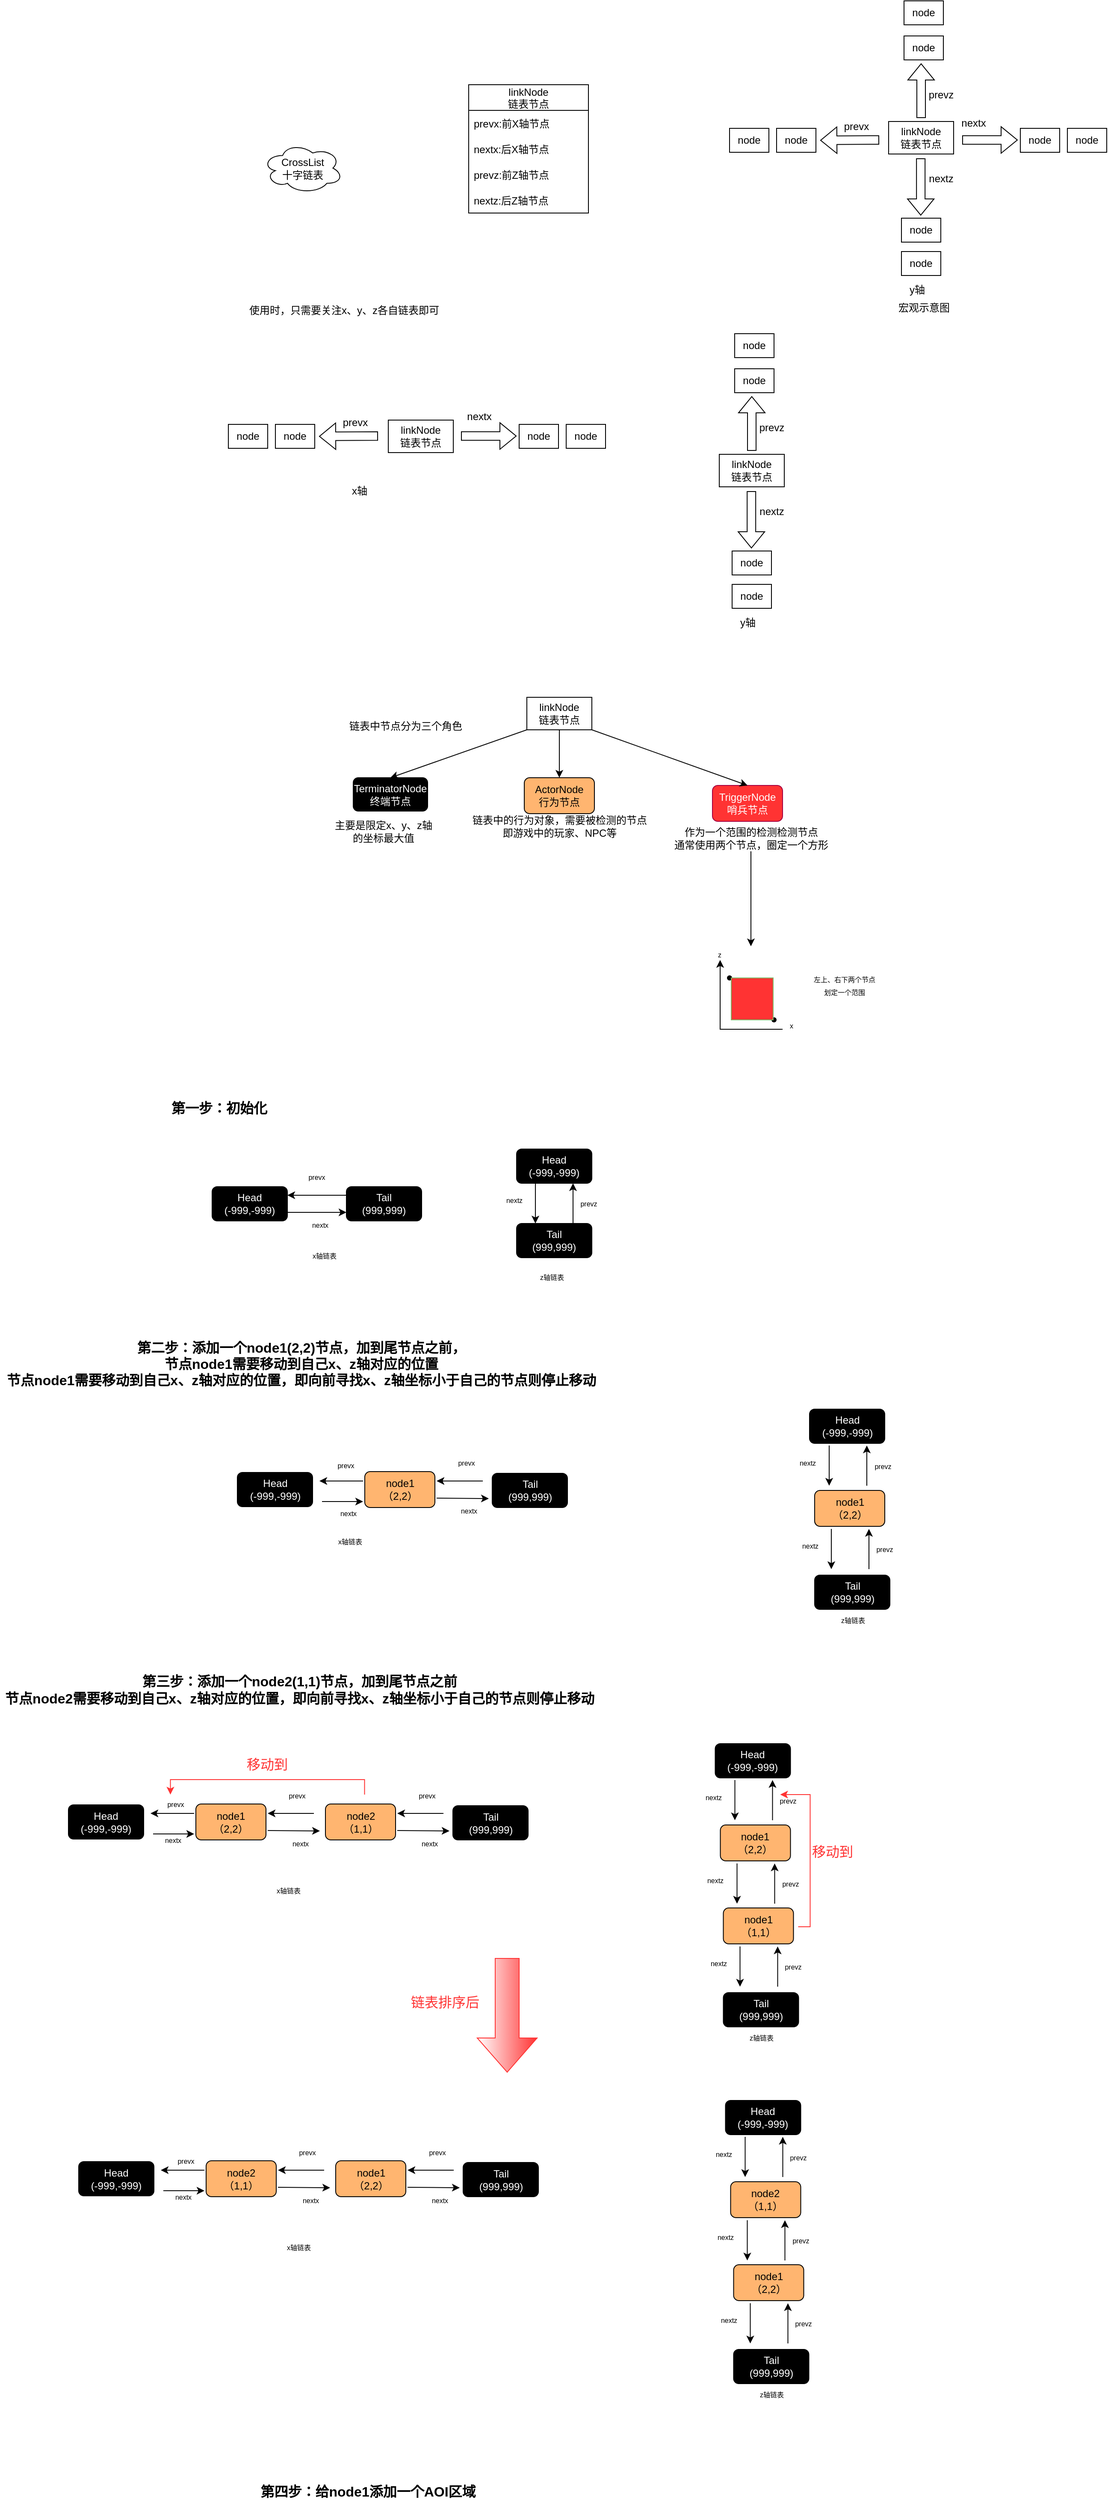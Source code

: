 <mxfile version="15.5.9" type="github">
  <diagram id="7__NHR40UmP4EpxoBmli" name="Page-1">
    <mxGraphModel dx="1950" dy="1244" grid="0" gridSize="10" guides="1" tooltips="1" connect="1" arrows="1" fold="1" page="0" pageScale="1" pageWidth="827" pageHeight="1169" math="0" shadow="0">
      <root>
        <mxCell id="0" />
        <mxCell id="1" parent="0" />
        <mxCell id="J2Jdq49523zMRXXccdFL-5" value="&lt;span&gt;CrossList&lt;/span&gt;&lt;br&gt;&lt;span&gt;十字链表&lt;/span&gt;" style="ellipse;shape=cloud;whiteSpace=wrap;html=1;" vertex="1" parent="1">
          <mxGeometry x="-86" y="-48" width="94" height="59" as="geometry" />
        </mxCell>
        <mxCell id="J2Jdq49523zMRXXccdFL-6" value="&lt;font color=&quot;#ffffff&quot;&gt;TerminatorNode&lt;br&gt;终端节点&lt;/font&gt;" style="rounded=1;whiteSpace=wrap;html=1;strokeColor=#000000;fillColor=#000000;" vertex="1" parent="1">
          <mxGeometry x="20" y="694" width="87" height="39" as="geometry" />
        </mxCell>
        <mxCell id="J2Jdq49523zMRXXccdFL-7" value="&lt;span&gt;linkNode&lt;/span&gt;&lt;br&gt;&lt;span&gt;链表节点&lt;/span&gt;" style="rounded=0;whiteSpace=wrap;html=1;" vertex="1" parent="1">
          <mxGeometry x="223" y="600" width="76" height="38" as="geometry" />
        </mxCell>
        <mxCell id="J2Jdq49523zMRXXccdFL-8" value="" style="endArrow=classic;html=1;rounded=0;exitX=0;exitY=1;exitDx=0;exitDy=0;entryX=0.5;entryY=0;entryDx=0;entryDy=0;" edge="1" parent="1" source="J2Jdq49523zMRXXccdFL-7" target="J2Jdq49523zMRXXccdFL-6">
          <mxGeometry width="50" height="50" relative="1" as="geometry">
            <mxPoint x="325" y="825" as="sourcePoint" />
            <mxPoint x="375" y="775" as="targetPoint" />
          </mxGeometry>
        </mxCell>
        <mxCell id="J2Jdq49523zMRXXccdFL-10" value="ActorNode&lt;br&gt;行为节点" style="rounded=1;whiteSpace=wrap;html=1;fillColor=#FFB570;" vertex="1" parent="1">
          <mxGeometry x="220" y="694" width="82" height="42" as="geometry" />
        </mxCell>
        <mxCell id="J2Jdq49523zMRXXccdFL-11" value="" style="endArrow=classic;html=1;rounded=0;exitX=0.5;exitY=1;exitDx=0;exitDy=0;entryX=0.5;entryY=0;entryDx=0;entryDy=0;" edge="1" parent="1" target="J2Jdq49523zMRXXccdFL-10" source="J2Jdq49523zMRXXccdFL-7">
          <mxGeometry width="50" height="50" relative="1" as="geometry">
            <mxPoint x="259" y="638" as="sourcePoint" />
            <mxPoint x="489" y="775" as="targetPoint" />
          </mxGeometry>
        </mxCell>
        <mxCell id="J2Jdq49523zMRXXccdFL-12" value="TriggerNode&lt;br&gt;哨兵节点" style="rounded=1;whiteSpace=wrap;html=1;fillColor=#FF3333;fontColor=#ffffff;strokeColor=#A50040;" vertex="1" parent="1">
          <mxGeometry x="440" y="703" width="82" height="42" as="geometry" />
        </mxCell>
        <mxCell id="J2Jdq49523zMRXXccdFL-13" value="" style="endArrow=classic;html=1;rounded=0;exitX=1;exitY=1;exitDx=0;exitDy=0;entryX=0.5;entryY=0;entryDx=0;entryDy=0;" edge="1" parent="1" target="J2Jdq49523zMRXXccdFL-12" source="J2Jdq49523zMRXXccdFL-7">
          <mxGeometry width="50" height="50" relative="1" as="geometry">
            <mxPoint x="463" y="638" as="sourcePoint" />
            <mxPoint x="615" y="775" as="targetPoint" />
          </mxGeometry>
        </mxCell>
        <mxCell id="J2Jdq49523zMRXXccdFL-14" value="&lt;span&gt;linkNode&lt;/span&gt;&lt;br&gt;&lt;span&gt;链表节点&lt;/span&gt;" style="rounded=0;whiteSpace=wrap;html=1;" vertex="1" parent="1">
          <mxGeometry x="448" y="316" width="76" height="38" as="geometry" />
        </mxCell>
        <mxCell id="J2Jdq49523zMRXXccdFL-19" value="linkNode&#xa;链表节点" style="swimlane;fontStyle=0;childLayout=stackLayout;horizontal=1;startSize=30;horizontalStack=0;resizeParent=1;resizeParentMax=0;resizeLast=0;collapsible=1;marginBottom=0;" vertex="1" parent="1">
          <mxGeometry x="155" y="-116" width="140" height="150" as="geometry" />
        </mxCell>
        <mxCell id="J2Jdq49523zMRXXccdFL-20" value="prevx:前X轴节点" style="text;strokeColor=none;fillColor=none;align=left;verticalAlign=middle;spacingLeft=4;spacingRight=4;overflow=hidden;points=[[0,0.5],[1,0.5]];portConstraint=eastwest;rotatable=0;" vertex="1" parent="J2Jdq49523zMRXXccdFL-19">
          <mxGeometry y="30" width="140" height="30" as="geometry" />
        </mxCell>
        <mxCell id="J2Jdq49523zMRXXccdFL-21" value="nextx:后X轴节点" style="text;strokeColor=none;fillColor=none;align=left;verticalAlign=middle;spacingLeft=4;spacingRight=4;overflow=hidden;points=[[0,0.5],[1,0.5]];portConstraint=eastwest;rotatable=0;" vertex="1" parent="J2Jdq49523zMRXXccdFL-19">
          <mxGeometry y="60" width="140" height="30" as="geometry" />
        </mxCell>
        <mxCell id="J2Jdq49523zMRXXccdFL-34" value="prevz:前Z轴节点" style="text;strokeColor=none;fillColor=none;align=left;verticalAlign=middle;spacingLeft=4;spacingRight=4;overflow=hidden;points=[[0,0.5],[1,0.5]];portConstraint=eastwest;rotatable=0;" vertex="1" parent="J2Jdq49523zMRXXccdFL-19">
          <mxGeometry y="90" width="140" height="30" as="geometry" />
        </mxCell>
        <mxCell id="J2Jdq49523zMRXXccdFL-33" value="nextz:后Z轴节点" style="text;strokeColor=none;fillColor=none;align=left;verticalAlign=middle;spacingLeft=4;spacingRight=4;overflow=hidden;points=[[0,0.5],[1,0.5]];portConstraint=eastwest;rotatable=0;" vertex="1" parent="J2Jdq49523zMRXXccdFL-19">
          <mxGeometry y="120" width="140" height="30" as="geometry" />
        </mxCell>
        <mxCell id="J2Jdq49523zMRXXccdFL-36" value="" style="shape=flexArrow;endArrow=classic;html=1;rounded=0;" edge="1" parent="1">
          <mxGeometry width="50" height="50" relative="1" as="geometry">
            <mxPoint x="486" y="312" as="sourcePoint" />
            <mxPoint x="486" y="248" as="targetPoint" />
          </mxGeometry>
        </mxCell>
        <mxCell id="J2Jdq49523zMRXXccdFL-37" value="" style="shape=flexArrow;endArrow=classic;html=1;rounded=0;" edge="1" parent="1">
          <mxGeometry width="50" height="50" relative="1" as="geometry">
            <mxPoint x="485.58" y="359" as="sourcePoint" />
            <mxPoint x="485.58" y="426" as="targetPoint" />
          </mxGeometry>
        </mxCell>
        <mxCell id="J2Jdq49523zMRXXccdFL-38" value="" style="shape=flexArrow;endArrow=classic;html=1;rounded=0;" edge="1" parent="1">
          <mxGeometry width="50" height="50" relative="1" as="geometry">
            <mxPoint x="732" y="-51.42" as="sourcePoint" />
            <mxPoint x="797" y="-51.42" as="targetPoint" />
          </mxGeometry>
        </mxCell>
        <mxCell id="J2Jdq49523zMRXXccdFL-39" value="" style="shape=flexArrow;endArrow=classic;html=1;rounded=0;" edge="1" parent="1">
          <mxGeometry width="50" height="50" relative="1" as="geometry">
            <mxPoint x="635" y="-51.42" as="sourcePoint" />
            <mxPoint x="566" y="-51" as="targetPoint" />
          </mxGeometry>
        </mxCell>
        <mxCell id="J2Jdq49523zMRXXccdFL-40" value="prevx" style="text;html=1;align=center;verticalAlign=middle;resizable=0;points=[];autosize=1;strokeColor=none;fillColor=none;" vertex="1" parent="1">
          <mxGeometry x="588" y="-76" width="40" height="18" as="geometry" />
        </mxCell>
        <mxCell id="J2Jdq49523zMRXXccdFL-41" value="nextx" style="text;html=1;align=center;verticalAlign=middle;resizable=0;points=[];autosize=1;strokeColor=none;fillColor=none;" vertex="1" parent="1">
          <mxGeometry x="725" y="-80" width="39" height="18" as="geometry" />
        </mxCell>
        <mxCell id="J2Jdq49523zMRXXccdFL-42" value="prevz" style="text;html=1;align=center;verticalAlign=middle;resizable=0;points=[];autosize=1;strokeColor=none;fillColor=none;" vertex="1" parent="1">
          <mxGeometry x="489" y="276" width="40" height="18" as="geometry" />
        </mxCell>
        <mxCell id="J2Jdq49523zMRXXccdFL-43" value="nextz" style="text;html=1;align=center;verticalAlign=middle;resizable=0;points=[];autosize=1;strokeColor=none;fillColor=none;" vertex="1" parent="1">
          <mxGeometry x="489" y="374" width="39" height="18" as="geometry" />
        </mxCell>
        <mxCell id="J2Jdq49523zMRXXccdFL-44" value="node" style="rounded=0;whiteSpace=wrap;html=1;" vertex="1" parent="1">
          <mxGeometry x="855" y="-65" width="46" height="28" as="geometry" />
        </mxCell>
        <mxCell id="J2Jdq49523zMRXXccdFL-45" value="node" style="rounded=0;whiteSpace=wrap;html=1;" vertex="1" parent="1">
          <mxGeometry x="800" y="-65" width="46" height="28" as="geometry" />
        </mxCell>
        <mxCell id="J2Jdq49523zMRXXccdFL-46" value="node" style="rounded=0;whiteSpace=wrap;html=1;" vertex="1" parent="1">
          <mxGeometry x="515" y="-65" width="46" height="28" as="geometry" />
        </mxCell>
        <mxCell id="J2Jdq49523zMRXXccdFL-47" value="node" style="rounded=0;whiteSpace=wrap;html=1;" vertex="1" parent="1">
          <mxGeometry x="466" y="175" width="46" height="28" as="geometry" />
        </mxCell>
        <mxCell id="J2Jdq49523zMRXXccdFL-48" value="node" style="rounded=0;whiteSpace=wrap;html=1;" vertex="1" parent="1">
          <mxGeometry x="466" y="216" width="46" height="28" as="geometry" />
        </mxCell>
        <mxCell id="J2Jdq49523zMRXXccdFL-49" value="node" style="rounded=0;whiteSpace=wrap;html=1;" vertex="1" parent="1">
          <mxGeometry x="460" y="-65" width="46" height="28" as="geometry" />
        </mxCell>
        <mxCell id="J2Jdq49523zMRXXccdFL-50" value="node" style="rounded=0;whiteSpace=wrap;html=1;" vertex="1" parent="1">
          <mxGeometry x="463" y="429" width="46" height="28" as="geometry" />
        </mxCell>
        <mxCell id="J2Jdq49523zMRXXccdFL-51" value="node" style="rounded=0;whiteSpace=wrap;html=1;" vertex="1" parent="1">
          <mxGeometry x="463" y="468" width="46" height="28" as="geometry" />
        </mxCell>
        <mxCell id="J2Jdq49523zMRXXccdFL-52" value="链表中节点分为三个角色" style="text;html=1;align=center;verticalAlign=middle;resizable=0;points=[];autosize=1;strokeColor=none;fillColor=none;" vertex="1" parent="1">
          <mxGeometry x="10" y="625" width="142" height="18" as="geometry" />
        </mxCell>
        <mxCell id="J2Jdq49523zMRXXccdFL-53" value="主要是限定x、y、z轴&lt;br&gt;的坐标最大值" style="text;html=1;align=center;verticalAlign=middle;resizable=0;points=[];autosize=1;strokeColor=none;fillColor=none;" vertex="1" parent="1">
          <mxGeometry x="-7" y="741" width="124" height="31" as="geometry" />
        </mxCell>
        <mxCell id="J2Jdq49523zMRXXccdFL-54" value="链表中的行为对象，需要被检测的节点&lt;br&gt;即游戏中的玩家、NPC等" style="text;html=1;align=center;verticalAlign=middle;resizable=0;points=[];autosize=1;strokeColor=none;fillColor=none;" vertex="1" parent="1">
          <mxGeometry x="154" y="735" width="214" height="31" as="geometry" />
        </mxCell>
        <mxCell id="J2Jdq49523zMRXXccdFL-55" value="作为一个范围的检测检测节点&lt;br&gt;通常使用两个节点，圈定一个方形" style="text;html=1;align=center;verticalAlign=middle;resizable=0;points=[];autosize=1;strokeColor=none;fillColor=none;" vertex="1" parent="1">
          <mxGeometry x="390" y="749" width="190" height="31" as="geometry" />
        </mxCell>
        <mxCell id="J2Jdq49523zMRXXccdFL-56" value="宏观示意图" style="text;html=1;align=center;verticalAlign=middle;resizable=0;points=[];autosize=1;strokeColor=none;fillColor=none;" vertex="1" parent="1">
          <mxGeometry x="652" y="136" width="70" height="18" as="geometry" />
        </mxCell>
        <mxCell id="J2Jdq49523zMRXXccdFL-57" value="&lt;span&gt;linkNode&lt;/span&gt;&lt;br&gt;&lt;span&gt;链表节点&lt;/span&gt;" style="rounded=0;whiteSpace=wrap;html=1;" vertex="1" parent="1">
          <mxGeometry x="61" y="276" width="76" height="38" as="geometry" />
        </mxCell>
        <mxCell id="J2Jdq49523zMRXXccdFL-58" value="" style="shape=flexArrow;endArrow=classic;html=1;rounded=0;" edge="1" parent="1">
          <mxGeometry width="50" height="50" relative="1" as="geometry">
            <mxPoint x="146" y="294.58" as="sourcePoint" />
            <mxPoint x="211" y="294.58" as="targetPoint" />
          </mxGeometry>
        </mxCell>
        <mxCell id="J2Jdq49523zMRXXccdFL-59" value="" style="shape=flexArrow;endArrow=classic;html=1;rounded=0;" edge="1" parent="1">
          <mxGeometry width="50" height="50" relative="1" as="geometry">
            <mxPoint x="49" y="294.58" as="sourcePoint" />
            <mxPoint x="-20" y="295" as="targetPoint" />
          </mxGeometry>
        </mxCell>
        <mxCell id="J2Jdq49523zMRXXccdFL-60" value="prevx" style="text;html=1;align=center;verticalAlign=middle;resizable=0;points=[];autosize=1;strokeColor=none;fillColor=none;" vertex="1" parent="1">
          <mxGeometry x="2" y="270" width="40" height="18" as="geometry" />
        </mxCell>
        <mxCell id="J2Jdq49523zMRXXccdFL-61" value="nextx" style="text;html=1;align=center;verticalAlign=middle;resizable=0;points=[];autosize=1;strokeColor=none;fillColor=none;" vertex="1" parent="1">
          <mxGeometry x="147" y="263" width="39" height="18" as="geometry" />
        </mxCell>
        <mxCell id="J2Jdq49523zMRXXccdFL-62" value="node" style="rounded=0;whiteSpace=wrap;html=1;" vertex="1" parent="1">
          <mxGeometry x="269" y="281" width="46" height="28" as="geometry" />
        </mxCell>
        <mxCell id="J2Jdq49523zMRXXccdFL-63" value="node" style="rounded=0;whiteSpace=wrap;html=1;" vertex="1" parent="1">
          <mxGeometry x="214" y="281" width="46" height="28" as="geometry" />
        </mxCell>
        <mxCell id="J2Jdq49523zMRXXccdFL-64" value="node" style="rounded=0;whiteSpace=wrap;html=1;" vertex="1" parent="1">
          <mxGeometry x="-71" y="281" width="46" height="28" as="geometry" />
        </mxCell>
        <mxCell id="J2Jdq49523zMRXXccdFL-65" value="node" style="rounded=0;whiteSpace=wrap;html=1;" vertex="1" parent="1">
          <mxGeometry x="-126" y="281" width="46" height="28" as="geometry" />
        </mxCell>
        <mxCell id="J2Jdq49523zMRXXccdFL-66" value="使用时，只需要关注x、y、z各自链表即可" style="text;html=1;align=center;verticalAlign=middle;resizable=0;points=[];autosize=1;strokeColor=none;fillColor=none;" vertex="1" parent="1">
          <mxGeometry x="-107" y="139" width="232" height="18" as="geometry" />
        </mxCell>
        <mxCell id="J2Jdq49523zMRXXccdFL-67" value="x轴" style="text;html=1;align=center;verticalAlign=middle;resizable=0;points=[];autosize=1;strokeColor=none;fillColor=none;" vertex="1" parent="1">
          <mxGeometry x="13" y="350" width="28" height="18" as="geometry" />
        </mxCell>
        <mxCell id="J2Jdq49523zMRXXccdFL-68" value="y轴" style="text;html=1;align=center;verticalAlign=middle;resizable=0;points=[];autosize=1;strokeColor=none;fillColor=none;" vertex="1" parent="1">
          <mxGeometry x="467" y="504" width="28" height="18" as="geometry" />
        </mxCell>
        <mxCell id="J2Jdq49523zMRXXccdFL-69" value="" style="shape=waypoint;sketch=0;size=6;pointerEvents=1;points=[];fillColor=none;resizable=0;rotatable=0;perimeter=centerPerimeter;snapToPoint=1;" vertex="1" parent="1">
          <mxGeometry x="492" y="957" width="40" height="40" as="geometry" />
        </mxCell>
        <mxCell id="J2Jdq49523zMRXXccdFL-70" value="" style="shape=waypoint;sketch=0;size=6;pointerEvents=1;points=[];fillColor=none;resizable=0;rotatable=0;perimeter=centerPerimeter;snapToPoint=1;" vertex="1" parent="1">
          <mxGeometry x="440" y="908" width="40" height="40" as="geometry" />
        </mxCell>
        <mxCell id="J2Jdq49523zMRXXccdFL-71" value="" style="whiteSpace=wrap;html=1;aspect=fixed;fillColor=#FF3333;strokeColor=#82b366;" vertex="1" parent="1">
          <mxGeometry x="462" y="928" width="49" height="49" as="geometry" />
        </mxCell>
        <mxCell id="J2Jdq49523zMRXXccdFL-72" value="" style="endArrow=classic;html=1;rounded=0;" edge="1" parent="1" source="J2Jdq49523zMRXXccdFL-55">
          <mxGeometry width="50" height="50" relative="1" as="geometry">
            <mxPoint x="436" y="776" as="sourcePoint" />
            <mxPoint x="485" y="891" as="targetPoint" />
          </mxGeometry>
        </mxCell>
        <mxCell id="J2Jdq49523zMRXXccdFL-73" value="&lt;font style=&quot;font-size: 8px&quot;&gt;左上、右下两个节点&lt;br style=&quot;font-size: 8px&quot;&gt;划定一个范围&lt;/font&gt;" style="text;html=1;align=center;verticalAlign=middle;resizable=0;points=[];autosize=1;strokeColor=none;fillColor=none;" vertex="1" parent="1">
          <mxGeometry x="535" y="920" width="118" height="31" as="geometry" />
        </mxCell>
        <mxCell id="J2Jdq49523zMRXXccdFL-74" value="" style="edgeStyle=segmentEdgeStyle;endArrow=classic;html=1;rounded=0;fontSize=8;" edge="1" parent="1">
          <mxGeometry width="50" height="50" relative="1" as="geometry">
            <mxPoint x="522" y="988" as="sourcePoint" />
            <mxPoint x="449" y="907" as="targetPoint" />
          </mxGeometry>
        </mxCell>
        <mxCell id="J2Jdq49523zMRXXccdFL-75" value="x" style="text;html=1;align=center;verticalAlign=middle;resizable=0;points=[];autosize=1;strokeColor=none;fillColor=none;fontSize=8;" vertex="1" parent="1">
          <mxGeometry x="524" y="977" width="16" height="14" as="geometry" />
        </mxCell>
        <mxCell id="J2Jdq49523zMRXXccdFL-76" value="z" style="text;html=1;align=center;verticalAlign=middle;resizable=0;points=[];autosize=1;strokeColor=none;fillColor=none;fontSize=8;" vertex="1" parent="1">
          <mxGeometry x="440" y="894" width="16" height="14" as="geometry" />
        </mxCell>
        <mxCell id="J2Jdq49523zMRXXccdFL-78" value="&lt;font style=&quot;font-size: 16px&quot;&gt;&lt;b&gt;第一步：初始化&lt;/b&gt;&lt;/font&gt;" style="text;html=1;align=center;verticalAlign=middle;resizable=0;points=[];autosize=1;strokeColor=none;fillColor=none;fontSize=8;" vertex="1" parent="1">
          <mxGeometry x="-198" y="1072" width="122" height="15" as="geometry" />
        </mxCell>
        <mxCell id="J2Jdq49523zMRXXccdFL-80" value="&lt;span style=&quot;color: rgb(255 , 255 , 255)&quot;&gt;Head&lt;/span&gt;&lt;br style=&quot;color: rgb(255 , 255 , 255)&quot;&gt;&lt;span style=&quot;color: rgb(255 , 255 , 255)&quot;&gt;(-999,-999)&lt;/span&gt;" style="rounded=1;whiteSpace=wrap;html=1;strokeColor=#000000;fillColor=#000000;" vertex="1" parent="1">
          <mxGeometry x="211" y="1128" width="88" height="40" as="geometry" />
        </mxCell>
        <mxCell id="J2Jdq49523zMRXXccdFL-81" value="&lt;span style=&quot;color: rgb(255 , 255 , 255)&quot;&gt;Tail&lt;/span&gt;&lt;br style=&quot;color: rgb(255 , 255 , 255)&quot;&gt;&lt;span style=&quot;color: rgb(255 , 255 , 255)&quot;&gt;(999,999)&lt;/span&gt;" style="rounded=1;whiteSpace=wrap;html=1;strokeColor=#000000;fillColor=#000000;" vertex="1" parent="1">
          <mxGeometry x="211" y="1215" width="88" height="40" as="geometry" />
        </mxCell>
        <mxCell id="J2Jdq49523zMRXXccdFL-82" value="" style="endArrow=classic;html=1;rounded=0;fontSize=8;fontColor=#FFFFFF;exitX=0.25;exitY=1;exitDx=0;exitDy=0;entryX=0.25;entryY=0;entryDx=0;entryDy=0;" edge="1" parent="1" source="J2Jdq49523zMRXXccdFL-80" target="J2Jdq49523zMRXXccdFL-81">
          <mxGeometry width="50" height="50" relative="1" as="geometry">
            <mxPoint x="650" y="1117" as="sourcePoint" />
            <mxPoint x="700" y="1067" as="targetPoint" />
          </mxGeometry>
        </mxCell>
        <mxCell id="J2Jdq49523zMRXXccdFL-83" value="&lt;font color=&quot;#000000&quot;&gt;nextz&lt;/font&gt;" style="text;html=1;align=center;verticalAlign=middle;resizable=0;points=[];autosize=1;strokeColor=none;fillColor=none;fontSize=8;fontColor=#FFFFFF;" vertex="1" parent="1">
          <mxGeometry x="188" y="1181" width="39" height="14" as="geometry" />
        </mxCell>
        <mxCell id="J2Jdq49523zMRXXccdFL-84" value="" style="endArrow=classic;html=1;rounded=0;fontSize=8;fontColor=#000000;exitX=0.75;exitY=0;exitDx=0;exitDy=0;entryX=0.75;entryY=1;entryDx=0;entryDy=0;" edge="1" parent="1" source="J2Jdq49523zMRXXccdFL-81" target="J2Jdq49523zMRXXccdFL-80">
          <mxGeometry width="50" height="50" relative="1" as="geometry">
            <mxPoint x="650" y="1117" as="sourcePoint" />
            <mxPoint x="700" y="1067" as="targetPoint" />
          </mxGeometry>
        </mxCell>
        <mxCell id="J2Jdq49523zMRXXccdFL-85" value="prevz" style="text;html=1;align=center;verticalAlign=middle;resizable=0;points=[];autosize=1;strokeColor=none;fillColor=none;fontSize=8;fontColor=#000000;" vertex="1" parent="1">
          <mxGeometry x="275" y="1185" width="40" height="14" as="geometry" />
        </mxCell>
        <mxCell id="J2Jdq49523zMRXXccdFL-86" value="z轴链表" style="text;html=1;align=center;verticalAlign=middle;resizable=0;points=[];autosize=1;strokeColor=none;fillColor=none;fontSize=8;fontColor=#000000;" vertex="1" parent="1">
          <mxGeometry x="226" y="1271" width="52" height="14" as="geometry" />
        </mxCell>
        <mxCell id="J2Jdq49523zMRXXccdFL-87" value="&lt;font color=&quot;#ffffff&quot;&gt;Head&lt;br&gt;(-999,-999)&lt;br&gt;&lt;/font&gt;" style="rounded=1;whiteSpace=wrap;html=1;strokeColor=#000000;fillColor=#000000;" vertex="1" parent="1">
          <mxGeometry x="-145" y="1172" width="88" height="40" as="geometry" />
        </mxCell>
        <mxCell id="J2Jdq49523zMRXXccdFL-88" value="&lt;font color=&quot;#ffffff&quot;&gt;Tail&lt;br&gt;(999,999)&lt;br&gt;&lt;/font&gt;" style="rounded=1;whiteSpace=wrap;html=1;strokeColor=#000000;fillColor=#000000;" vertex="1" parent="1">
          <mxGeometry x="12" y="1172" width="88" height="40" as="geometry" />
        </mxCell>
        <mxCell id="J2Jdq49523zMRXXccdFL-90" value="&lt;font color=&quot;#000000&quot;&gt;nextx&lt;/font&gt;" style="text;html=1;align=center;verticalAlign=middle;resizable=0;points=[];autosize=1;strokeColor=none;fillColor=none;fontSize=8;fontColor=#FFFFFF;" vertex="1" parent="1">
          <mxGeometry x="-39" y="1210" width="39" height="14" as="geometry" />
        </mxCell>
        <mxCell id="J2Jdq49523zMRXXccdFL-92" value="prevx" style="text;html=1;align=center;verticalAlign=middle;resizable=0;points=[];autosize=1;strokeColor=none;fillColor=none;fontSize=8;fontColor=#000000;" vertex="1" parent="1">
          <mxGeometry x="-43" y="1154" width="40" height="14" as="geometry" />
        </mxCell>
        <mxCell id="J2Jdq49523zMRXXccdFL-93" value="x轴链表" style="text;html=1;align=center;verticalAlign=middle;resizable=0;points=[];autosize=1;strokeColor=none;fillColor=none;fontSize=8;fontColor=#000000;" vertex="1" parent="1">
          <mxGeometry x="-40" y="1246" width="52" height="14" as="geometry" />
        </mxCell>
        <mxCell id="J2Jdq49523zMRXXccdFL-95" value="" style="endArrow=classic;html=1;rounded=0;fontSize=8;fontColor=#000000;exitX=0;exitY=0.25;exitDx=0;exitDy=0;entryX=1;entryY=0.25;entryDx=0;entryDy=0;" edge="1" parent="1" source="J2Jdq49523zMRXXccdFL-88" target="J2Jdq49523zMRXXccdFL-87">
          <mxGeometry width="50" height="50" relative="1" as="geometry">
            <mxPoint x="130" y="1117" as="sourcePoint" />
            <mxPoint x="180" y="1067" as="targetPoint" />
          </mxGeometry>
        </mxCell>
        <mxCell id="J2Jdq49523zMRXXccdFL-96" value="" style="endArrow=classic;html=1;rounded=0;fontSize=8;fontColor=#000000;exitX=1;exitY=0.75;exitDx=0;exitDy=0;entryX=0;entryY=0.75;entryDx=0;entryDy=0;" edge="1" parent="1" source="J2Jdq49523zMRXXccdFL-87" target="J2Jdq49523zMRXXccdFL-88">
          <mxGeometry width="50" height="50" relative="1" as="geometry">
            <mxPoint x="22" y="1192" as="sourcePoint" />
            <mxPoint x="-47" y="1192" as="targetPoint" />
          </mxGeometry>
        </mxCell>
        <mxCell id="J2Jdq49523zMRXXccdFL-97" value="&lt;b style=&quot;font-size: 16px&quot;&gt;第二步：&lt;/b&gt;&lt;span style=&quot;font-size: 16px&quot;&gt;&lt;b&gt;添加一个node1(2,2)节点，加到尾节点之前，&lt;br&gt;节点node1需要移动到自己x、z轴对应的位置&lt;br&gt;&lt;/b&gt;&lt;/span&gt;&lt;b style=&quot;font-size: 16px&quot;&gt;节点node1需要移动到自己x、z轴对应的位置，即向前寻找x、z轴坐标小于自己的节点则停止移动&lt;/b&gt;&lt;span style=&quot;font-size: 16px&quot;&gt;&lt;b&gt;&lt;br&gt;&lt;/b&gt;&lt;/span&gt;" style="text;html=1;align=center;verticalAlign=middle;resizable=0;points=[];autosize=1;strokeColor=none;fillColor=none;fontSize=8;" vertex="1" parent="1">
          <mxGeometry x="-390.5" y="1360" width="699" height="38" as="geometry" />
        </mxCell>
        <mxCell id="J2Jdq49523zMRXXccdFL-98" value="&lt;span style=&quot;color: rgb(255 , 255 , 255)&quot;&gt;Head&lt;/span&gt;&lt;br style=&quot;color: rgb(255 , 255 , 255)&quot;&gt;&lt;span style=&quot;color: rgb(255 , 255 , 255)&quot;&gt;(-999,-999)&lt;/span&gt;" style="rounded=1;whiteSpace=wrap;html=1;strokeColor=#000000;fillColor=#000000;" vertex="1" parent="1">
          <mxGeometry x="553.5" y="1432" width="88" height="40" as="geometry" />
        </mxCell>
        <mxCell id="J2Jdq49523zMRXXccdFL-99" value="&lt;span style=&quot;color: rgb(255 , 255 , 255)&quot;&gt;Tail&lt;/span&gt;&lt;br style=&quot;color: rgb(255 , 255 , 255)&quot;&gt;&lt;span style=&quot;color: rgb(255 , 255 , 255)&quot;&gt;(999,999)&lt;/span&gt;" style="rounded=1;whiteSpace=wrap;html=1;strokeColor=#000000;fillColor=#000000;" vertex="1" parent="1">
          <mxGeometry x="559.5" y="1626" width="88" height="40" as="geometry" />
        </mxCell>
        <mxCell id="J2Jdq49523zMRXXccdFL-104" value="z轴链表" style="text;html=1;align=center;verticalAlign=middle;resizable=0;points=[];autosize=1;strokeColor=none;fillColor=none;fontSize=8;fontColor=#000000;" vertex="1" parent="1">
          <mxGeometry x="577.5" y="1672" width="52" height="14" as="geometry" />
        </mxCell>
        <mxCell id="J2Jdq49523zMRXXccdFL-105" value="&lt;font color=&quot;#ffffff&quot;&gt;Head&lt;br&gt;(-999,-999)&lt;/font&gt;" style="rounded=1;whiteSpace=wrap;html=1;strokeColor=#000000;fillColor=#000000;" vertex="1" parent="1">
          <mxGeometry x="-115.5" y="1506" width="88" height="40" as="geometry" />
        </mxCell>
        <mxCell id="J2Jdq49523zMRXXccdFL-106" value="&lt;font color=&quot;#ffffff&quot;&gt;Tail&lt;br&gt;(999,999)&lt;/font&gt;" style="rounded=1;whiteSpace=wrap;html=1;strokeColor=#000000;fillColor=#000000;" vertex="1" parent="1">
          <mxGeometry x="182.5" y="1507" width="88" height="40" as="geometry" />
        </mxCell>
        <mxCell id="J2Jdq49523zMRXXccdFL-109" value="x轴链表" style="text;html=1;align=center;verticalAlign=middle;resizable=0;points=[];autosize=1;strokeColor=none;fillColor=none;fontSize=8;fontColor=#000000;" vertex="1" parent="1">
          <mxGeometry x="-10.5" y="1580" width="52" height="14" as="geometry" />
        </mxCell>
        <mxCell id="J2Jdq49523zMRXXccdFL-112" value="node1&lt;br&gt;（2,2）" style="rounded=1;whiteSpace=wrap;html=1;fillColor=#FFB570;" vertex="1" parent="1">
          <mxGeometry x="33.5" y="1505" width="82" height="42" as="geometry" />
        </mxCell>
        <mxCell id="J2Jdq49523zMRXXccdFL-115" value="&lt;font color=&quot;#000000&quot;&gt;nextx&lt;/font&gt;" style="text;html=1;align=center;verticalAlign=middle;resizable=0;points=[];autosize=1;strokeColor=none;fillColor=none;fontSize=8;fontColor=#FFFFFF;" vertex="1" parent="1">
          <mxGeometry x="135.5" y="1544" width="39" height="14" as="geometry" />
        </mxCell>
        <mxCell id="J2Jdq49523zMRXXccdFL-116" value="prevx" style="text;html=1;align=center;verticalAlign=middle;resizable=0;points=[];autosize=1;strokeColor=none;fillColor=none;fontSize=8;fontColor=#000000;" vertex="1" parent="1">
          <mxGeometry x="131.5" y="1488" width="40" height="14" as="geometry" />
        </mxCell>
        <mxCell id="J2Jdq49523zMRXXccdFL-117" value="" style="endArrow=classic;html=1;rounded=0;fontSize=8;fontColor=#000000;entryX=1;entryY=0.25;entryDx=0;entryDy=0;" edge="1" parent="1">
          <mxGeometry width="50" height="50" relative="1" as="geometry">
            <mxPoint x="171.5" y="1516" as="sourcePoint" />
            <mxPoint x="117.5" y="1516" as="targetPoint" />
          </mxGeometry>
        </mxCell>
        <mxCell id="J2Jdq49523zMRXXccdFL-118" value="" style="endArrow=classic;html=1;rounded=0;fontSize=8;fontColor=#000000;exitX=1;exitY=0.75;exitDx=0;exitDy=0;entryX=0;entryY=0.75;entryDx=0;entryDy=0;" edge="1" parent="1">
          <mxGeometry width="50" height="50" relative="1" as="geometry">
            <mxPoint x="117.5" y="1536" as="sourcePoint" />
            <mxPoint x="178.5" y="1536.5" as="targetPoint" />
          </mxGeometry>
        </mxCell>
        <mxCell id="J2Jdq49523zMRXXccdFL-119" value="&lt;font color=&quot;#000000&quot;&gt;nextx&lt;/font&gt;" style="text;html=1;align=center;verticalAlign=middle;resizable=0;points=[];autosize=1;strokeColor=none;fillColor=none;fontSize=8;fontColor=#FFFFFF;" vertex="1" parent="1">
          <mxGeometry x="-5.5" y="1547" width="39" height="14" as="geometry" />
        </mxCell>
        <mxCell id="J2Jdq49523zMRXXccdFL-120" value="prevx" style="text;html=1;align=center;verticalAlign=middle;resizable=0;points=[];autosize=1;strokeColor=none;fillColor=none;fontSize=8;fontColor=#000000;" vertex="1" parent="1">
          <mxGeometry x="-9.5" y="1491" width="40" height="14" as="geometry" />
        </mxCell>
        <mxCell id="J2Jdq49523zMRXXccdFL-121" value="" style="endArrow=classic;html=1;rounded=0;fontSize=8;fontColor=#000000;entryX=1;entryY=0.25;entryDx=0;entryDy=0;" edge="1" parent="1">
          <mxGeometry width="50" height="50" relative="1" as="geometry">
            <mxPoint x="31.5" y="1516" as="sourcePoint" />
            <mxPoint x="-19.5" y="1516" as="targetPoint" />
          </mxGeometry>
        </mxCell>
        <mxCell id="J2Jdq49523zMRXXccdFL-122" value="" style="endArrow=classic;html=1;rounded=0;fontSize=8;fontColor=#000000;" edge="1" parent="1">
          <mxGeometry width="50" height="50" relative="1" as="geometry">
            <mxPoint x="-16.5" y="1540" as="sourcePoint" />
            <mxPoint x="31.5" y="1540" as="targetPoint" />
          </mxGeometry>
        </mxCell>
        <mxCell id="J2Jdq49523zMRXXccdFL-123" value="node1&lt;br&gt;（2,2）" style="rounded=1;whiteSpace=wrap;html=1;fillColor=#FFB570;" vertex="1" parent="1">
          <mxGeometry x="559.5" y="1527" width="82" height="42" as="geometry" />
        </mxCell>
        <mxCell id="J2Jdq49523zMRXXccdFL-124" value="" style="endArrow=classic;html=1;rounded=0;fontSize=8;fontColor=#FFFFFF;exitX=0.25;exitY=1;exitDx=0;exitDy=0;entryX=0.25;entryY=0;entryDx=0;entryDy=0;" edge="1" parent="1">
          <mxGeometry width="50" height="50" relative="1" as="geometry">
            <mxPoint x="576.5" y="1474.5" as="sourcePoint" />
            <mxPoint x="576.5" y="1521.5" as="targetPoint" />
          </mxGeometry>
        </mxCell>
        <mxCell id="J2Jdq49523zMRXXccdFL-125" value="&lt;font color=&quot;#000000&quot;&gt;nextz&lt;/font&gt;" style="text;html=1;align=center;verticalAlign=middle;resizable=0;points=[];autosize=1;strokeColor=none;fillColor=none;fontSize=8;fontColor=#FFFFFF;" vertex="1" parent="1">
          <mxGeometry x="531.5" y="1487.5" width="39" height="14" as="geometry" />
        </mxCell>
        <mxCell id="J2Jdq49523zMRXXccdFL-126" value="" style="endArrow=classic;html=1;rounded=0;fontSize=8;fontColor=#000000;exitX=0.75;exitY=0;exitDx=0;exitDy=0;entryX=0.75;entryY=1;entryDx=0;entryDy=0;" edge="1" parent="1">
          <mxGeometry width="50" height="50" relative="1" as="geometry">
            <mxPoint x="620.5" y="1521.5" as="sourcePoint" />
            <mxPoint x="620.5" y="1474.5" as="targetPoint" />
          </mxGeometry>
        </mxCell>
        <mxCell id="J2Jdq49523zMRXXccdFL-127" value="prevz" style="text;html=1;align=center;verticalAlign=middle;resizable=0;points=[];autosize=1;strokeColor=none;fillColor=none;fontSize=8;fontColor=#000000;" vertex="1" parent="1">
          <mxGeometry x="618.5" y="1491.5" width="40" height="14" as="geometry" />
        </mxCell>
        <mxCell id="J2Jdq49523zMRXXccdFL-128" value="" style="endArrow=classic;html=1;rounded=0;fontSize=8;fontColor=#FFFFFF;exitX=0.25;exitY=1;exitDx=0;exitDy=0;entryX=0.25;entryY=0;entryDx=0;entryDy=0;" edge="1" parent="1">
          <mxGeometry width="50" height="50" relative="1" as="geometry">
            <mxPoint x="579" y="1572" as="sourcePoint" />
            <mxPoint x="579" y="1619" as="targetPoint" />
          </mxGeometry>
        </mxCell>
        <mxCell id="J2Jdq49523zMRXXccdFL-129" value="&lt;font color=&quot;#000000&quot;&gt;nextz&lt;/font&gt;" style="text;html=1;align=center;verticalAlign=middle;resizable=0;points=[];autosize=1;strokeColor=none;fillColor=none;fontSize=8;fontColor=#FFFFFF;" vertex="1" parent="1">
          <mxGeometry x="534" y="1585" width="39" height="14" as="geometry" />
        </mxCell>
        <mxCell id="J2Jdq49523zMRXXccdFL-130" value="" style="endArrow=classic;html=1;rounded=0;fontSize=8;fontColor=#000000;exitX=0.75;exitY=0;exitDx=0;exitDy=0;entryX=0.75;entryY=1;entryDx=0;entryDy=0;" edge="1" parent="1">
          <mxGeometry width="50" height="50" relative="1" as="geometry">
            <mxPoint x="623" y="1619" as="sourcePoint" />
            <mxPoint x="623" y="1572" as="targetPoint" />
          </mxGeometry>
        </mxCell>
        <mxCell id="J2Jdq49523zMRXXccdFL-131" value="prevz" style="text;html=1;align=center;verticalAlign=middle;resizable=0;points=[];autosize=1;strokeColor=none;fillColor=none;fontSize=8;fontColor=#000000;" vertex="1" parent="1">
          <mxGeometry x="621" y="1589" width="40" height="14" as="geometry" />
        </mxCell>
        <mxCell id="J2Jdq49523zMRXXccdFL-132" value="&lt;span&gt;linkNode&lt;/span&gt;&lt;br&gt;&lt;span&gt;链表节点&lt;/span&gt;" style="rounded=0;whiteSpace=wrap;html=1;" vertex="1" parent="1">
          <mxGeometry x="646" y="-73" width="76" height="38" as="geometry" />
        </mxCell>
        <mxCell id="J2Jdq49523zMRXXccdFL-133" value="" style="shape=flexArrow;endArrow=classic;html=1;rounded=0;" edge="1" parent="1">
          <mxGeometry width="50" height="50" relative="1" as="geometry">
            <mxPoint x="684" y="-77" as="sourcePoint" />
            <mxPoint x="684" y="-141" as="targetPoint" />
          </mxGeometry>
        </mxCell>
        <mxCell id="J2Jdq49523zMRXXccdFL-134" value="" style="shape=flexArrow;endArrow=classic;html=1;rounded=0;" edge="1" parent="1">
          <mxGeometry width="50" height="50" relative="1" as="geometry">
            <mxPoint x="683.58" y="-30" as="sourcePoint" />
            <mxPoint x="683.58" y="37" as="targetPoint" />
          </mxGeometry>
        </mxCell>
        <mxCell id="J2Jdq49523zMRXXccdFL-135" value="prevz" style="text;html=1;align=center;verticalAlign=middle;resizable=0;points=[];autosize=1;strokeColor=none;fillColor=none;" vertex="1" parent="1">
          <mxGeometry x="687" y="-113" width="40" height="18" as="geometry" />
        </mxCell>
        <mxCell id="J2Jdq49523zMRXXccdFL-136" value="nextz" style="text;html=1;align=center;verticalAlign=middle;resizable=0;points=[];autosize=1;strokeColor=none;fillColor=none;" vertex="1" parent="1">
          <mxGeometry x="687" y="-15" width="39" height="18" as="geometry" />
        </mxCell>
        <mxCell id="J2Jdq49523zMRXXccdFL-137" value="node" style="rounded=0;whiteSpace=wrap;html=1;" vertex="1" parent="1">
          <mxGeometry x="664" y="-214" width="46" height="28" as="geometry" />
        </mxCell>
        <mxCell id="J2Jdq49523zMRXXccdFL-138" value="node" style="rounded=0;whiteSpace=wrap;html=1;" vertex="1" parent="1">
          <mxGeometry x="664" y="-173" width="46" height="28" as="geometry" />
        </mxCell>
        <mxCell id="J2Jdq49523zMRXXccdFL-139" value="node" style="rounded=0;whiteSpace=wrap;html=1;" vertex="1" parent="1">
          <mxGeometry x="661" y="40" width="46" height="28" as="geometry" />
        </mxCell>
        <mxCell id="J2Jdq49523zMRXXccdFL-140" value="node" style="rounded=0;whiteSpace=wrap;html=1;" vertex="1" parent="1">
          <mxGeometry x="661" y="79" width="46" height="28" as="geometry" />
        </mxCell>
        <mxCell id="J2Jdq49523zMRXXccdFL-141" value="y轴" style="text;html=1;align=center;verticalAlign=middle;resizable=0;points=[];autosize=1;strokeColor=none;fillColor=none;" vertex="1" parent="1">
          <mxGeometry x="665" y="115" width="28" height="18" as="geometry" />
        </mxCell>
        <mxCell id="J2Jdq49523zMRXXccdFL-142" value="&lt;b style=&quot;font-size: 16px&quot;&gt;第三步：&lt;/b&gt;&lt;span style=&quot;font-size: 16px&quot;&gt;&lt;b&gt;添加一个node2(1,1)节点，加到尾节点之前&lt;br&gt;&lt;/b&gt;&lt;/span&gt;&lt;b style=&quot;font-size: 16px&quot;&gt;节点node2需要移动到自己x、z轴对应的位置，即向前寻找x、z轴坐标小于自己的节点则停止移动&lt;/b&gt;&lt;span style=&quot;font-size: 16px&quot;&gt;&lt;b&gt;&lt;br&gt;&lt;/b&gt;&lt;/span&gt;" style="text;html=1;align=center;verticalAlign=middle;resizable=0;points=[];autosize=1;strokeColor=none;fillColor=none;fontSize=8;" vertex="1" parent="1">
          <mxGeometry x="-393" y="1747" width="699" height="26" as="geometry" />
        </mxCell>
        <mxCell id="J2Jdq49523zMRXXccdFL-143" value="&lt;span style=&quot;color: rgb(255 , 255 , 255)&quot;&gt;Head&lt;/span&gt;&lt;br style=&quot;color: rgb(255 , 255 , 255)&quot;&gt;&lt;span style=&quot;color: rgb(255 , 255 , 255)&quot;&gt;(-999,-999)&lt;/span&gt;" style="rounded=1;whiteSpace=wrap;html=1;strokeColor=#000000;fillColor=#000000;" vertex="1" parent="1">
          <mxGeometry x="443.25" y="1823" width="88" height="40" as="geometry" />
        </mxCell>
        <mxCell id="J2Jdq49523zMRXXccdFL-146" value="&lt;font color=&quot;#ffffff&quot;&gt;Head&lt;br&gt;(-999,-999)&lt;/font&gt;" style="rounded=1;whiteSpace=wrap;html=1;strokeColor=#000000;fillColor=#000000;" vertex="1" parent="1">
          <mxGeometry x="-313" y="1894.5" width="88" height="40" as="geometry" />
        </mxCell>
        <mxCell id="J2Jdq49523zMRXXccdFL-148" value="x轴链表" style="text;html=1;align=center;verticalAlign=middle;resizable=0;points=[];autosize=1;strokeColor=none;fillColor=none;fontSize=8;fontColor=#000000;" vertex="1" parent="1">
          <mxGeometry x="-82" y="1987.5" width="52" height="14" as="geometry" />
        </mxCell>
        <mxCell id="J2Jdq49523zMRXXccdFL-149" value="node1&lt;br&gt;（2,2）" style="rounded=1;whiteSpace=wrap;html=1;fillColor=#FFB570;" vertex="1" parent="1">
          <mxGeometry x="-164" y="1893.5" width="82" height="42" as="geometry" />
        </mxCell>
        <mxCell id="J2Jdq49523zMRXXccdFL-150" value="&lt;font color=&quot;#000000&quot;&gt;nextx&lt;/font&gt;" style="text;html=1;align=center;verticalAlign=middle;resizable=0;points=[];autosize=1;strokeColor=none;fillColor=none;fontSize=8;fontColor=#FFFFFF;" vertex="1" parent="1">
          <mxGeometry x="-62" y="1932.5" width="39" height="14" as="geometry" />
        </mxCell>
        <mxCell id="J2Jdq49523zMRXXccdFL-151" value="prevx" style="text;html=1;align=center;verticalAlign=middle;resizable=0;points=[];autosize=1;strokeColor=none;fillColor=none;fontSize=8;fontColor=#000000;" vertex="1" parent="1">
          <mxGeometry x="-66" y="1876.5" width="40" height="14" as="geometry" />
        </mxCell>
        <mxCell id="J2Jdq49523zMRXXccdFL-152" value="" style="endArrow=classic;html=1;rounded=0;fontSize=8;fontColor=#000000;entryX=1;entryY=0.25;entryDx=0;entryDy=0;" edge="1" parent="1">
          <mxGeometry width="50" height="50" relative="1" as="geometry">
            <mxPoint x="-26" y="1904.5" as="sourcePoint" />
            <mxPoint x="-80" y="1904.5" as="targetPoint" />
          </mxGeometry>
        </mxCell>
        <mxCell id="J2Jdq49523zMRXXccdFL-153" value="" style="endArrow=classic;html=1;rounded=0;fontSize=8;fontColor=#000000;exitX=1;exitY=0.75;exitDx=0;exitDy=0;entryX=0;entryY=0.75;entryDx=0;entryDy=0;" edge="1" parent="1">
          <mxGeometry width="50" height="50" relative="1" as="geometry">
            <mxPoint x="-80" y="1924.5" as="sourcePoint" />
            <mxPoint x="-19" y="1925" as="targetPoint" />
          </mxGeometry>
        </mxCell>
        <mxCell id="J2Jdq49523zMRXXccdFL-154" value="&lt;font color=&quot;#000000&quot;&gt;nextx&lt;/font&gt;" style="text;html=1;align=center;verticalAlign=middle;resizable=0;points=[];autosize=1;strokeColor=none;fillColor=none;fontSize=8;fontColor=#FFFFFF;" vertex="1" parent="1">
          <mxGeometry x="-210.75" y="1929" width="39" height="14" as="geometry" />
        </mxCell>
        <mxCell id="J2Jdq49523zMRXXccdFL-155" value="prevx" style="text;html=1;align=center;verticalAlign=middle;resizable=0;points=[];autosize=1;strokeColor=none;fillColor=none;fontSize=8;fontColor=#000000;" vertex="1" parent="1">
          <mxGeometry x="-207.75" y="1887" width="40" height="14" as="geometry" />
        </mxCell>
        <mxCell id="J2Jdq49523zMRXXccdFL-156" value="" style="endArrow=classic;html=1;rounded=0;fontSize=8;fontColor=#000000;entryX=1;entryY=0.25;entryDx=0;entryDy=0;" edge="1" parent="1">
          <mxGeometry width="50" height="50" relative="1" as="geometry">
            <mxPoint x="-166" y="1904.5" as="sourcePoint" />
            <mxPoint x="-217" y="1904.5" as="targetPoint" />
          </mxGeometry>
        </mxCell>
        <mxCell id="J2Jdq49523zMRXXccdFL-157" value="" style="endArrow=classic;html=1;rounded=0;fontSize=8;fontColor=#000000;" edge="1" parent="1">
          <mxGeometry width="50" height="50" relative="1" as="geometry">
            <mxPoint x="-214" y="1928.5" as="sourcePoint" />
            <mxPoint x="-166" y="1928.5" as="targetPoint" />
          </mxGeometry>
        </mxCell>
        <mxCell id="J2Jdq49523zMRXXccdFL-158" value="node1&lt;br&gt;（2,2）" style="rounded=1;whiteSpace=wrap;html=1;fillColor=#FFB570;" vertex="1" parent="1">
          <mxGeometry x="449.25" y="1918" width="82" height="42" as="geometry" />
        </mxCell>
        <mxCell id="J2Jdq49523zMRXXccdFL-159" value="" style="endArrow=classic;html=1;rounded=0;fontSize=8;fontColor=#FFFFFF;exitX=0.25;exitY=1;exitDx=0;exitDy=0;entryX=0.25;entryY=0;entryDx=0;entryDy=0;" edge="1" parent="1">
          <mxGeometry width="50" height="50" relative="1" as="geometry">
            <mxPoint x="466.25" y="1865.5" as="sourcePoint" />
            <mxPoint x="466.25" y="1912.5" as="targetPoint" />
          </mxGeometry>
        </mxCell>
        <mxCell id="J2Jdq49523zMRXXccdFL-160" value="&lt;font color=&quot;#000000&quot;&gt;nextz&lt;/font&gt;" style="text;html=1;align=center;verticalAlign=middle;resizable=0;points=[];autosize=1;strokeColor=none;fillColor=none;fontSize=8;fontColor=#FFFFFF;" vertex="1" parent="1">
          <mxGeometry x="421.25" y="1878.5" width="39" height="14" as="geometry" />
        </mxCell>
        <mxCell id="J2Jdq49523zMRXXccdFL-161" value="" style="endArrow=classic;html=1;rounded=0;fontSize=8;fontColor=#000000;exitX=0.75;exitY=0;exitDx=0;exitDy=0;entryX=0.75;entryY=1;entryDx=0;entryDy=0;" edge="1" parent="1">
          <mxGeometry width="50" height="50" relative="1" as="geometry">
            <mxPoint x="510.25" y="1912.5" as="sourcePoint" />
            <mxPoint x="510.25" y="1865.5" as="targetPoint" />
          </mxGeometry>
        </mxCell>
        <mxCell id="J2Jdq49523zMRXXccdFL-162" value="prevz" style="text;html=1;align=center;verticalAlign=middle;resizable=0;points=[];autosize=1;strokeColor=none;fillColor=none;fontSize=8;fontColor=#000000;" vertex="1" parent="1">
          <mxGeometry x="508.25" y="1882.5" width="40" height="14" as="geometry" />
        </mxCell>
        <mxCell id="J2Jdq49523zMRXXccdFL-163" value="" style="endArrow=classic;html=1;rounded=0;fontSize=8;fontColor=#FFFFFF;exitX=0.25;exitY=1;exitDx=0;exitDy=0;entryX=0.25;entryY=0;entryDx=0;entryDy=0;" edge="1" parent="1">
          <mxGeometry width="50" height="50" relative="1" as="geometry">
            <mxPoint x="468.75" y="1963" as="sourcePoint" />
            <mxPoint x="468.75" y="2010" as="targetPoint" />
          </mxGeometry>
        </mxCell>
        <mxCell id="J2Jdq49523zMRXXccdFL-164" value="&lt;font color=&quot;#000000&quot;&gt;nextz&lt;/font&gt;" style="text;html=1;align=center;verticalAlign=middle;resizable=0;points=[];autosize=1;strokeColor=none;fillColor=none;fontSize=8;fontColor=#FFFFFF;" vertex="1" parent="1">
          <mxGeometry x="423.75" y="1976" width="39" height="14" as="geometry" />
        </mxCell>
        <mxCell id="J2Jdq49523zMRXXccdFL-165" value="" style="endArrow=classic;html=1;rounded=0;fontSize=8;fontColor=#000000;exitX=0.75;exitY=0;exitDx=0;exitDy=0;entryX=0.75;entryY=1;entryDx=0;entryDy=0;" edge="1" parent="1">
          <mxGeometry width="50" height="50" relative="1" as="geometry">
            <mxPoint x="512.75" y="2010" as="sourcePoint" />
            <mxPoint x="512.75" y="1963" as="targetPoint" />
          </mxGeometry>
        </mxCell>
        <mxCell id="J2Jdq49523zMRXXccdFL-166" value="prevz" style="text;html=1;align=center;verticalAlign=middle;resizable=0;points=[];autosize=1;strokeColor=none;fillColor=none;fontSize=8;fontColor=#000000;" vertex="1" parent="1">
          <mxGeometry x="510.75" y="1980" width="40" height="14" as="geometry" />
        </mxCell>
        <mxCell id="J2Jdq49523zMRXXccdFL-167" value="&lt;font color=&quot;#ffffff&quot;&gt;Tail&lt;br&gt;(999,999)&lt;/font&gt;" style="rounded=1;whiteSpace=wrap;html=1;strokeColor=#000000;fillColor=#000000;" vertex="1" parent="1">
          <mxGeometry x="136.5" y="1895.5" width="88" height="40" as="geometry" />
        </mxCell>
        <mxCell id="J2Jdq49523zMRXXccdFL-168" value="node2&lt;br&gt;（1,1）" style="rounded=1;whiteSpace=wrap;html=1;fillColor=#FFB570;" vertex="1" parent="1">
          <mxGeometry x="-12.5" y="1893.5" width="82" height="42" as="geometry" />
        </mxCell>
        <mxCell id="J2Jdq49523zMRXXccdFL-169" value="&lt;font color=&quot;#000000&quot;&gt;nextx&lt;/font&gt;" style="text;html=1;align=center;verticalAlign=middle;resizable=0;points=[];autosize=1;strokeColor=none;fillColor=none;fontSize=8;fontColor=#FFFFFF;" vertex="1" parent="1">
          <mxGeometry x="89.5" y="1932.5" width="39" height="14" as="geometry" />
        </mxCell>
        <mxCell id="J2Jdq49523zMRXXccdFL-170" value="prevx" style="text;html=1;align=center;verticalAlign=middle;resizable=0;points=[];autosize=1;strokeColor=none;fillColor=none;fontSize=8;fontColor=#000000;" vertex="1" parent="1">
          <mxGeometry x="85.5" y="1876.5" width="40" height="14" as="geometry" />
        </mxCell>
        <mxCell id="J2Jdq49523zMRXXccdFL-171" value="" style="endArrow=classic;html=1;rounded=0;fontSize=8;fontColor=#000000;entryX=1;entryY=0.25;entryDx=0;entryDy=0;" edge="1" parent="1">
          <mxGeometry width="50" height="50" relative="1" as="geometry">
            <mxPoint x="125.5" y="1904.5" as="sourcePoint" />
            <mxPoint x="71.5" y="1904.5" as="targetPoint" />
          </mxGeometry>
        </mxCell>
        <mxCell id="J2Jdq49523zMRXXccdFL-172" value="" style="endArrow=classic;html=1;rounded=0;fontSize=8;fontColor=#000000;exitX=1;exitY=0.75;exitDx=0;exitDy=0;entryX=0;entryY=0.75;entryDx=0;entryDy=0;" edge="1" parent="1">
          <mxGeometry width="50" height="50" relative="1" as="geometry">
            <mxPoint x="71.5" y="1924.5" as="sourcePoint" />
            <mxPoint x="132.5" y="1925" as="targetPoint" />
          </mxGeometry>
        </mxCell>
        <mxCell id="J2Jdq49523zMRXXccdFL-173" value="&lt;span style=&quot;color: rgb(255 , 255 , 255)&quot;&gt;Tail&lt;/span&gt;&lt;br style=&quot;color: rgb(255 , 255 , 255)&quot;&gt;&lt;span style=&quot;color: rgb(255 , 255 , 255)&quot;&gt;(999,999)&lt;/span&gt;" style="rounded=1;whiteSpace=wrap;html=1;strokeColor=#000000;fillColor=#000000;" vertex="1" parent="1">
          <mxGeometry x="452.75" y="2114" width="88" height="40" as="geometry" />
        </mxCell>
        <mxCell id="J2Jdq49523zMRXXccdFL-174" value="z轴链表" style="text;html=1;align=center;verticalAlign=middle;resizable=0;points=[];autosize=1;strokeColor=none;fillColor=none;fontSize=8;fontColor=#000000;" vertex="1" parent="1">
          <mxGeometry x="470.75" y="2160" width="52" height="14" as="geometry" />
        </mxCell>
        <mxCell id="J2Jdq49523zMRXXccdFL-175" value="node1&lt;br&gt;（1,1）" style="rounded=1;whiteSpace=wrap;html=1;fillColor=#FFB570;" vertex="1" parent="1">
          <mxGeometry x="452.75" y="2015" width="82" height="42" as="geometry" />
        </mxCell>
        <mxCell id="J2Jdq49523zMRXXccdFL-176" value="" style="endArrow=classic;html=1;rounded=0;fontSize=8;fontColor=#FFFFFF;exitX=0.25;exitY=1;exitDx=0;exitDy=0;entryX=0.25;entryY=0;entryDx=0;entryDy=0;" edge="1" parent="1">
          <mxGeometry width="50" height="50" relative="1" as="geometry">
            <mxPoint x="472.25" y="2060" as="sourcePoint" />
            <mxPoint x="472.25" y="2107" as="targetPoint" />
          </mxGeometry>
        </mxCell>
        <mxCell id="J2Jdq49523zMRXXccdFL-177" value="&lt;font color=&quot;#000000&quot;&gt;nextz&lt;/font&gt;" style="text;html=1;align=center;verticalAlign=middle;resizable=0;points=[];autosize=1;strokeColor=none;fillColor=none;fontSize=8;fontColor=#FFFFFF;" vertex="1" parent="1">
          <mxGeometry x="427.25" y="2073" width="39" height="14" as="geometry" />
        </mxCell>
        <mxCell id="J2Jdq49523zMRXXccdFL-178" value="" style="endArrow=classic;html=1;rounded=0;fontSize=8;fontColor=#000000;exitX=0.75;exitY=0;exitDx=0;exitDy=0;entryX=0.75;entryY=1;entryDx=0;entryDy=0;" edge="1" parent="1">
          <mxGeometry width="50" height="50" relative="1" as="geometry">
            <mxPoint x="516.25" y="2107" as="sourcePoint" />
            <mxPoint x="516.25" y="2060" as="targetPoint" />
          </mxGeometry>
        </mxCell>
        <mxCell id="J2Jdq49523zMRXXccdFL-179" value="prevz" style="text;html=1;align=center;verticalAlign=middle;resizable=0;points=[];autosize=1;strokeColor=none;fillColor=none;fontSize=8;fontColor=#000000;" vertex="1" parent="1">
          <mxGeometry x="514.25" y="2077" width="40" height="14" as="geometry" />
        </mxCell>
        <mxCell id="J2Jdq49523zMRXXccdFL-181" value="" style="edgeStyle=elbowEdgeStyle;elbow=vertical;endArrow=classic;html=1;rounded=0;fontSize=16;fontColor=#000000;strokeColor=#FF3333;" edge="1" parent="1">
          <mxGeometry width="50" height="50" relative="1" as="geometry">
            <mxPoint x="33.25" y="1882.5" as="sourcePoint" />
            <mxPoint x="-193.75" y="1882.5" as="targetPoint" />
            <Array as="points">
              <mxPoint x="-73.75" y="1865" />
            </Array>
          </mxGeometry>
        </mxCell>
        <mxCell id="J2Jdq49523zMRXXccdFL-184" value="" style="edgeStyle=elbowEdgeStyle;elbow=horizontal;endArrow=classic;html=1;rounded=0;fontSize=16;fontColor=#000000;strokeColor=#FF3333;" edge="1" parent="1">
          <mxGeometry width="50" height="50" relative="1" as="geometry">
            <mxPoint x="540.25" y="2037" as="sourcePoint" />
            <mxPoint x="519.25" y="1882.5" as="targetPoint" />
            <Array as="points">
              <mxPoint x="554.25" y="1901.5" />
            </Array>
          </mxGeometry>
        </mxCell>
        <mxCell id="J2Jdq49523zMRXXccdFL-185" value="&lt;font color=&quot;#ff3333&quot;&gt;移动到&lt;/font&gt;" style="text;html=1;align=center;verticalAlign=middle;resizable=0;points=[];autosize=1;strokeColor=none;fillColor=none;fontSize=16;fontColor=#000000;" vertex="1" parent="1">
          <mxGeometry x="550.75" y="1938" width="58" height="22" as="geometry" />
        </mxCell>
        <mxCell id="J2Jdq49523zMRXXccdFL-186" value="&lt;font color=&quot;#ff3333&quot;&gt;移动到&lt;/font&gt;" style="text;html=1;align=center;verticalAlign=middle;resizable=0;points=[];autosize=1;strokeColor=none;fillColor=none;fontSize=16;fontColor=#000000;" vertex="1" parent="1">
          <mxGeometry x="-109.75" y="1836" width="58" height="22" as="geometry" />
        </mxCell>
        <mxCell id="J2Jdq49523zMRXXccdFL-187" value="" style="html=1;shadow=0;dashed=0;align=center;verticalAlign=middle;shape=mxgraph.arrows2.arrow;dy=0.6;dx=40;direction=south;notch=0;fontSize=16;fontColor=#FF3333;strokeColor=#FF3333;fillColor=#FF3333;gradientColor=#ffffff;" vertex="1" parent="1">
          <mxGeometry x="165" y="2074" width="70" height="133" as="geometry" />
        </mxCell>
        <mxCell id="J2Jdq49523zMRXXccdFL-188" value="&lt;span style=&quot;color: rgb(255 , 255 , 255)&quot;&gt;Head&lt;/span&gt;&lt;br style=&quot;color: rgb(255 , 255 , 255)&quot;&gt;&lt;span style=&quot;color: rgb(255 , 255 , 255)&quot;&gt;(-999,-999)&lt;/span&gt;" style="rounded=1;whiteSpace=wrap;html=1;strokeColor=#000000;fillColor=#000000;" vertex="1" parent="1">
          <mxGeometry x="455.25" y="2240" width="88" height="40" as="geometry" />
        </mxCell>
        <mxCell id="J2Jdq49523zMRXXccdFL-189" value="&lt;font color=&quot;#ffffff&quot;&gt;Head&lt;br&gt;(-999,-999)&lt;/font&gt;" style="rounded=1;whiteSpace=wrap;html=1;strokeColor=#000000;fillColor=#000000;" vertex="1" parent="1">
          <mxGeometry x="-301" y="2311.5" width="88" height="40" as="geometry" />
        </mxCell>
        <mxCell id="J2Jdq49523zMRXXccdFL-190" value="x轴链表" style="text;html=1;align=center;verticalAlign=middle;resizable=0;points=[];autosize=1;strokeColor=none;fillColor=none;fontSize=8;fontColor=#000000;" vertex="1" parent="1">
          <mxGeometry x="-70" y="2404.5" width="52" height="14" as="geometry" />
        </mxCell>
        <mxCell id="J2Jdq49523zMRXXccdFL-191" value="node2&lt;br&gt;（1,1）" style="rounded=1;whiteSpace=wrap;html=1;fillColor=#FFB570;" vertex="1" parent="1">
          <mxGeometry x="-152" y="2310.5" width="82" height="42" as="geometry" />
        </mxCell>
        <mxCell id="J2Jdq49523zMRXXccdFL-192" value="&lt;font color=&quot;#000000&quot;&gt;nextx&lt;/font&gt;" style="text;html=1;align=center;verticalAlign=middle;resizable=0;points=[];autosize=1;strokeColor=none;fillColor=none;fontSize=8;fontColor=#FFFFFF;" vertex="1" parent="1">
          <mxGeometry x="-50" y="2349.5" width="39" height="14" as="geometry" />
        </mxCell>
        <mxCell id="J2Jdq49523zMRXXccdFL-193" value="prevx" style="text;html=1;align=center;verticalAlign=middle;resizable=0;points=[];autosize=1;strokeColor=none;fillColor=none;fontSize=8;fontColor=#000000;" vertex="1" parent="1">
          <mxGeometry x="-54" y="2293.5" width="40" height="14" as="geometry" />
        </mxCell>
        <mxCell id="J2Jdq49523zMRXXccdFL-194" value="" style="endArrow=classic;html=1;rounded=0;fontSize=8;fontColor=#000000;entryX=1;entryY=0.25;entryDx=0;entryDy=0;" edge="1" parent="1">
          <mxGeometry width="50" height="50" relative="1" as="geometry">
            <mxPoint x="-14" y="2321.5" as="sourcePoint" />
            <mxPoint x="-68" y="2321.5" as="targetPoint" />
          </mxGeometry>
        </mxCell>
        <mxCell id="J2Jdq49523zMRXXccdFL-195" value="" style="endArrow=classic;html=1;rounded=0;fontSize=8;fontColor=#000000;exitX=1;exitY=0.75;exitDx=0;exitDy=0;entryX=0;entryY=0.75;entryDx=0;entryDy=0;" edge="1" parent="1">
          <mxGeometry width="50" height="50" relative="1" as="geometry">
            <mxPoint x="-68" y="2341.5" as="sourcePoint" />
            <mxPoint x="-7" y="2342" as="targetPoint" />
          </mxGeometry>
        </mxCell>
        <mxCell id="J2Jdq49523zMRXXccdFL-196" value="&lt;font color=&quot;#000000&quot;&gt;nextx&lt;/font&gt;" style="text;html=1;align=center;verticalAlign=middle;resizable=0;points=[];autosize=1;strokeColor=none;fillColor=none;fontSize=8;fontColor=#FFFFFF;" vertex="1" parent="1">
          <mxGeometry x="-198.75" y="2346" width="39" height="14" as="geometry" />
        </mxCell>
        <mxCell id="J2Jdq49523zMRXXccdFL-197" value="prevx" style="text;html=1;align=center;verticalAlign=middle;resizable=0;points=[];autosize=1;strokeColor=none;fillColor=none;fontSize=8;fontColor=#000000;" vertex="1" parent="1">
          <mxGeometry x="-195.75" y="2304" width="40" height="14" as="geometry" />
        </mxCell>
        <mxCell id="J2Jdq49523zMRXXccdFL-198" value="" style="endArrow=classic;html=1;rounded=0;fontSize=8;fontColor=#000000;entryX=1;entryY=0.25;entryDx=0;entryDy=0;" edge="1" parent="1">
          <mxGeometry width="50" height="50" relative="1" as="geometry">
            <mxPoint x="-154" y="2321.5" as="sourcePoint" />
            <mxPoint x="-205" y="2321.5" as="targetPoint" />
          </mxGeometry>
        </mxCell>
        <mxCell id="J2Jdq49523zMRXXccdFL-199" value="" style="endArrow=classic;html=1;rounded=0;fontSize=8;fontColor=#000000;" edge="1" parent="1">
          <mxGeometry width="50" height="50" relative="1" as="geometry">
            <mxPoint x="-202" y="2345.5" as="sourcePoint" />
            <mxPoint x="-154" y="2345.5" as="targetPoint" />
          </mxGeometry>
        </mxCell>
        <mxCell id="J2Jdq49523zMRXXccdFL-200" value="node2&lt;br&gt;（1,1）" style="rounded=1;whiteSpace=wrap;html=1;fillColor=#FFB570;" vertex="1" parent="1">
          <mxGeometry x="461.25" y="2335" width="82" height="42" as="geometry" />
        </mxCell>
        <mxCell id="J2Jdq49523zMRXXccdFL-201" value="" style="endArrow=classic;html=1;rounded=0;fontSize=8;fontColor=#FFFFFF;exitX=0.25;exitY=1;exitDx=0;exitDy=0;entryX=0.25;entryY=0;entryDx=0;entryDy=0;" edge="1" parent="1">
          <mxGeometry width="50" height="50" relative="1" as="geometry">
            <mxPoint x="478.25" y="2282.5" as="sourcePoint" />
            <mxPoint x="478.25" y="2329.5" as="targetPoint" />
          </mxGeometry>
        </mxCell>
        <mxCell id="J2Jdq49523zMRXXccdFL-202" value="&lt;font color=&quot;#000000&quot;&gt;nextz&lt;/font&gt;" style="text;html=1;align=center;verticalAlign=middle;resizable=0;points=[];autosize=1;strokeColor=none;fillColor=none;fontSize=8;fontColor=#FFFFFF;" vertex="1" parent="1">
          <mxGeometry x="433.25" y="2295.5" width="39" height="14" as="geometry" />
        </mxCell>
        <mxCell id="J2Jdq49523zMRXXccdFL-203" value="" style="endArrow=classic;html=1;rounded=0;fontSize=8;fontColor=#000000;exitX=0.75;exitY=0;exitDx=0;exitDy=0;entryX=0.75;entryY=1;entryDx=0;entryDy=0;" edge="1" parent="1">
          <mxGeometry width="50" height="50" relative="1" as="geometry">
            <mxPoint x="522.25" y="2329.5" as="sourcePoint" />
            <mxPoint x="522.25" y="2282.5" as="targetPoint" />
          </mxGeometry>
        </mxCell>
        <mxCell id="J2Jdq49523zMRXXccdFL-204" value="prevz" style="text;html=1;align=center;verticalAlign=middle;resizable=0;points=[];autosize=1;strokeColor=none;fillColor=none;fontSize=8;fontColor=#000000;" vertex="1" parent="1">
          <mxGeometry x="520.25" y="2299.5" width="40" height="14" as="geometry" />
        </mxCell>
        <mxCell id="J2Jdq49523zMRXXccdFL-205" value="" style="endArrow=classic;html=1;rounded=0;fontSize=8;fontColor=#FFFFFF;exitX=0.25;exitY=1;exitDx=0;exitDy=0;entryX=0.25;entryY=0;entryDx=0;entryDy=0;" edge="1" parent="1">
          <mxGeometry width="50" height="50" relative="1" as="geometry">
            <mxPoint x="480.75" y="2380" as="sourcePoint" />
            <mxPoint x="480.75" y="2427" as="targetPoint" />
          </mxGeometry>
        </mxCell>
        <mxCell id="J2Jdq49523zMRXXccdFL-206" value="&lt;font color=&quot;#000000&quot;&gt;nextz&lt;/font&gt;" style="text;html=1;align=center;verticalAlign=middle;resizable=0;points=[];autosize=1;strokeColor=none;fillColor=none;fontSize=8;fontColor=#FFFFFF;" vertex="1" parent="1">
          <mxGeometry x="435.75" y="2393" width="39" height="14" as="geometry" />
        </mxCell>
        <mxCell id="J2Jdq49523zMRXXccdFL-207" value="" style="endArrow=classic;html=1;rounded=0;fontSize=8;fontColor=#000000;exitX=0.75;exitY=0;exitDx=0;exitDy=0;entryX=0.75;entryY=1;entryDx=0;entryDy=0;" edge="1" parent="1">
          <mxGeometry width="50" height="50" relative="1" as="geometry">
            <mxPoint x="524.75" y="2427" as="sourcePoint" />
            <mxPoint x="524.75" y="2380" as="targetPoint" />
          </mxGeometry>
        </mxCell>
        <mxCell id="J2Jdq49523zMRXXccdFL-208" value="prevz" style="text;html=1;align=center;verticalAlign=middle;resizable=0;points=[];autosize=1;strokeColor=none;fillColor=none;fontSize=8;fontColor=#000000;" vertex="1" parent="1">
          <mxGeometry x="522.75" y="2397" width="40" height="14" as="geometry" />
        </mxCell>
        <mxCell id="J2Jdq49523zMRXXccdFL-209" value="&lt;font color=&quot;#ffffff&quot;&gt;Tail&lt;br&gt;(999,999)&lt;/font&gt;" style="rounded=1;whiteSpace=wrap;html=1;strokeColor=#000000;fillColor=#000000;" vertex="1" parent="1">
          <mxGeometry x="148.5" y="2312.5" width="88" height="40" as="geometry" />
        </mxCell>
        <mxCell id="J2Jdq49523zMRXXccdFL-210" value="node1&lt;br&gt;（2,2）" style="rounded=1;whiteSpace=wrap;html=1;fillColor=#FFB570;" vertex="1" parent="1">
          <mxGeometry x="-0.5" y="2310.5" width="82" height="42" as="geometry" />
        </mxCell>
        <mxCell id="J2Jdq49523zMRXXccdFL-211" value="&lt;font color=&quot;#000000&quot;&gt;nextx&lt;/font&gt;" style="text;html=1;align=center;verticalAlign=middle;resizable=0;points=[];autosize=1;strokeColor=none;fillColor=none;fontSize=8;fontColor=#FFFFFF;" vertex="1" parent="1">
          <mxGeometry x="101.5" y="2349.5" width="39" height="14" as="geometry" />
        </mxCell>
        <mxCell id="J2Jdq49523zMRXXccdFL-212" value="prevx" style="text;html=1;align=center;verticalAlign=middle;resizable=0;points=[];autosize=1;strokeColor=none;fillColor=none;fontSize=8;fontColor=#000000;" vertex="1" parent="1">
          <mxGeometry x="97.5" y="2293.5" width="40" height="14" as="geometry" />
        </mxCell>
        <mxCell id="J2Jdq49523zMRXXccdFL-213" value="" style="endArrow=classic;html=1;rounded=0;fontSize=8;fontColor=#000000;entryX=1;entryY=0.25;entryDx=0;entryDy=0;" edge="1" parent="1">
          <mxGeometry width="50" height="50" relative="1" as="geometry">
            <mxPoint x="137.5" y="2321.5" as="sourcePoint" />
            <mxPoint x="83.5" y="2321.5" as="targetPoint" />
          </mxGeometry>
        </mxCell>
        <mxCell id="J2Jdq49523zMRXXccdFL-214" value="" style="endArrow=classic;html=1;rounded=0;fontSize=8;fontColor=#000000;exitX=1;exitY=0.75;exitDx=0;exitDy=0;entryX=0;entryY=0.75;entryDx=0;entryDy=0;" edge="1" parent="1">
          <mxGeometry width="50" height="50" relative="1" as="geometry">
            <mxPoint x="83.5" y="2341.5" as="sourcePoint" />
            <mxPoint x="144.5" y="2342" as="targetPoint" />
          </mxGeometry>
        </mxCell>
        <mxCell id="J2Jdq49523zMRXXccdFL-215" value="&lt;span style=&quot;color: rgb(255 , 255 , 255)&quot;&gt;Tail&lt;/span&gt;&lt;br style=&quot;color: rgb(255 , 255 , 255)&quot;&gt;&lt;span style=&quot;color: rgb(255 , 255 , 255)&quot;&gt;(999,999)&lt;/span&gt;" style="rounded=1;whiteSpace=wrap;html=1;strokeColor=#000000;fillColor=#000000;" vertex="1" parent="1">
          <mxGeometry x="464.75" y="2531" width="88" height="40" as="geometry" />
        </mxCell>
        <mxCell id="J2Jdq49523zMRXXccdFL-216" value="z轴链表" style="text;html=1;align=center;verticalAlign=middle;resizable=0;points=[];autosize=1;strokeColor=none;fillColor=none;fontSize=8;fontColor=#000000;" vertex="1" parent="1">
          <mxGeometry x="482.75" y="2577" width="52" height="14" as="geometry" />
        </mxCell>
        <mxCell id="J2Jdq49523zMRXXccdFL-217" value="node1&lt;br&gt;（2,2）" style="rounded=1;whiteSpace=wrap;html=1;fillColor=#FFB570;" vertex="1" parent="1">
          <mxGeometry x="464.75" y="2432" width="82" height="42" as="geometry" />
        </mxCell>
        <mxCell id="J2Jdq49523zMRXXccdFL-218" value="" style="endArrow=classic;html=1;rounded=0;fontSize=8;fontColor=#FFFFFF;exitX=0.25;exitY=1;exitDx=0;exitDy=0;entryX=0.25;entryY=0;entryDx=0;entryDy=0;" edge="1" parent="1">
          <mxGeometry width="50" height="50" relative="1" as="geometry">
            <mxPoint x="484.25" y="2477" as="sourcePoint" />
            <mxPoint x="484.25" y="2524" as="targetPoint" />
          </mxGeometry>
        </mxCell>
        <mxCell id="J2Jdq49523zMRXXccdFL-219" value="&lt;font color=&quot;#000000&quot;&gt;nextz&lt;/font&gt;" style="text;html=1;align=center;verticalAlign=middle;resizable=0;points=[];autosize=1;strokeColor=none;fillColor=none;fontSize=8;fontColor=#FFFFFF;" vertex="1" parent="1">
          <mxGeometry x="439.25" y="2490" width="39" height="14" as="geometry" />
        </mxCell>
        <mxCell id="J2Jdq49523zMRXXccdFL-220" value="" style="endArrow=classic;html=1;rounded=0;fontSize=8;fontColor=#000000;exitX=0.75;exitY=0;exitDx=0;exitDy=0;entryX=0.75;entryY=1;entryDx=0;entryDy=0;" edge="1" parent="1">
          <mxGeometry width="50" height="50" relative="1" as="geometry">
            <mxPoint x="528.25" y="2524" as="sourcePoint" />
            <mxPoint x="528.25" y="2477" as="targetPoint" />
          </mxGeometry>
        </mxCell>
        <mxCell id="J2Jdq49523zMRXXccdFL-221" value="prevz" style="text;html=1;align=center;verticalAlign=middle;resizable=0;points=[];autosize=1;strokeColor=none;fillColor=none;fontSize=8;fontColor=#000000;" vertex="1" parent="1">
          <mxGeometry x="526.25" y="2494" width="40" height="14" as="geometry" />
        </mxCell>
        <mxCell id="J2Jdq49523zMRXXccdFL-226" value="链表排序后" style="text;html=1;align=center;verticalAlign=middle;resizable=0;points=[];autosize=1;strokeColor=none;fillColor=none;fontSize=16;fontColor=#FF3333;" vertex="1" parent="1">
          <mxGeometry x="81.5" y="2114" width="90" height="22" as="geometry" />
        </mxCell>
        <mxCell id="J2Jdq49523zMRXXccdFL-228" value="&lt;b style=&quot;font-size: 16px&quot;&gt;第四步：给node1添加一个AOI区域&lt;/b&gt;&lt;span style=&quot;font-size: 16px&quot;&gt;&lt;b&gt;&lt;br&gt;&lt;/b&gt;&lt;/span&gt;" style="text;html=1;align=center;verticalAlign=middle;resizable=0;points=[];autosize=1;strokeColor=none;fillColor=none;fontSize=8;" vertex="1" parent="1">
          <mxGeometry x="-94" y="2689" width="261" height="15" as="geometry" />
        </mxCell>
      </root>
    </mxGraphModel>
  </diagram>
</mxfile>
